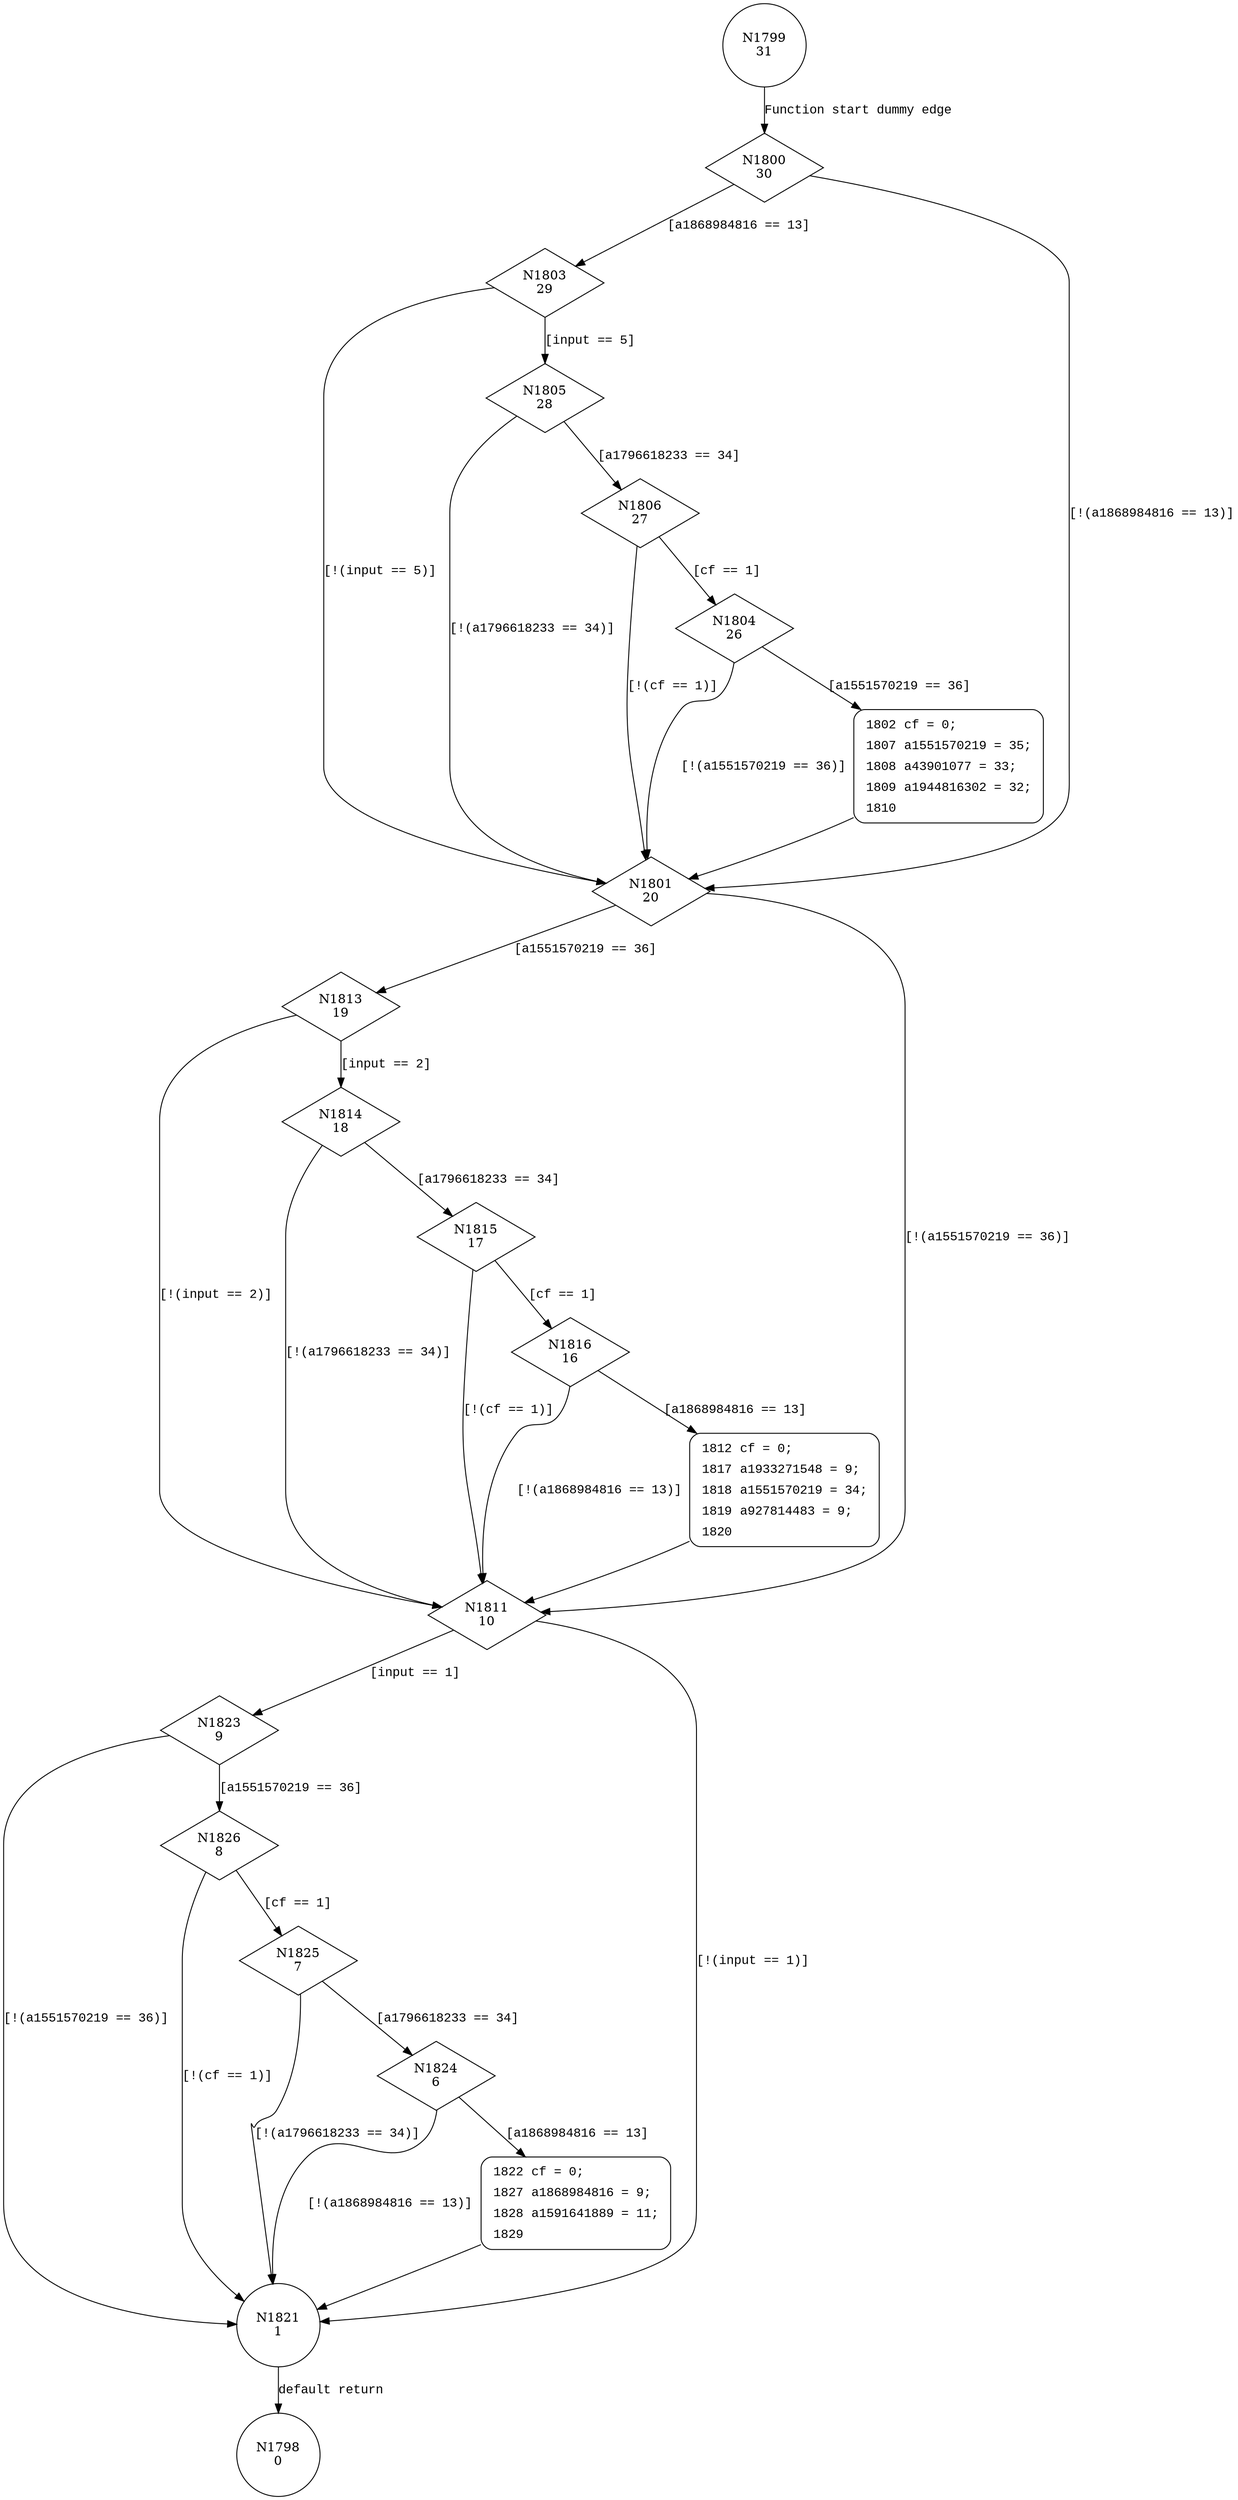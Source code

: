 digraph calculate_outputm152 {
1799 [shape="circle" label="N1799\n31"]
1800 [shape="diamond" label="N1800\n30"]
1803 [shape="diamond" label="N1803\n29"]
1801 [shape="diamond" label="N1801\n20"]
1813 [shape="diamond" label="N1813\n19"]
1811 [shape="diamond" label="N1811\n10"]
1823 [shape="diamond" label="N1823\n9"]
1821 [shape="circle" label="N1821\n1"]
1798 [shape="circle" label="N1798\n0"]
1826 [shape="diamond" label="N1826\n8"]
1825 [shape="diamond" label="N1825\n7"]
1824 [shape="diamond" label="N1824\n6"]
1822 [shape="circle" label="N1822\n5"]
1814 [shape="diamond" label="N1814\n18"]
1815 [shape="diamond" label="N1815\n17"]
1816 [shape="diamond" label="N1816\n16"]
1812 [shape="circle" label="N1812\n15"]
1805 [shape="diamond" label="N1805\n28"]
1806 [shape="diamond" label="N1806\n27"]
1804 [shape="diamond" label="N1804\n26"]
1802 [shape="circle" label="N1802\n25"]
1822 [style="filled,bold" penwidth="1" fillcolor="white" fontname="Courier New" shape="Mrecord" label=<<table border="0" cellborder="0" cellpadding="3" bgcolor="white"><tr><td align="right">1822</td><td align="left">cf = 0;</td></tr><tr><td align="right">1827</td><td align="left">a1868984816 = 9;</td></tr><tr><td align="right">1828</td><td align="left">a1591641889 = 11;</td></tr><tr><td align="right">1829</td><td align="left"></td></tr></table>>]
1822 -> 1821[label=""]
1812 [style="filled,bold" penwidth="1" fillcolor="white" fontname="Courier New" shape="Mrecord" label=<<table border="0" cellborder="0" cellpadding="3" bgcolor="white"><tr><td align="right">1812</td><td align="left">cf = 0;</td></tr><tr><td align="right">1817</td><td align="left">a1933271548 = 9;</td></tr><tr><td align="right">1818</td><td align="left">a1551570219 = 34;</td></tr><tr><td align="right">1819</td><td align="left">a927814483 = 9;</td></tr><tr><td align="right">1820</td><td align="left"></td></tr></table>>]
1812 -> 1811[label=""]
1802 [style="filled,bold" penwidth="1" fillcolor="white" fontname="Courier New" shape="Mrecord" label=<<table border="0" cellborder="0" cellpadding="3" bgcolor="white"><tr><td align="right">1802</td><td align="left">cf = 0;</td></tr><tr><td align="right">1807</td><td align="left">a1551570219 = 35;</td></tr><tr><td align="right">1808</td><td align="left">a43901077 = 33;</td></tr><tr><td align="right">1809</td><td align="left">a1944816302 = 32;</td></tr><tr><td align="right">1810</td><td align="left"></td></tr></table>>]
1802 -> 1801[label=""]
1799 -> 1800 [label="Function start dummy edge" fontname="Courier New"]
1800 -> 1803 [label="[a1868984816 == 13]" fontname="Courier New"]
1800 -> 1801 [label="[!(a1868984816 == 13)]" fontname="Courier New"]
1801 -> 1813 [label="[a1551570219 == 36]" fontname="Courier New"]
1801 -> 1811 [label="[!(a1551570219 == 36)]" fontname="Courier New"]
1811 -> 1823 [label="[input == 1]" fontname="Courier New"]
1811 -> 1821 [label="[!(input == 1)]" fontname="Courier New"]
1821 -> 1798 [label="default return" fontname="Courier New"]
1823 -> 1826 [label="[a1551570219 == 36]" fontname="Courier New"]
1823 -> 1821 [label="[!(a1551570219 == 36)]" fontname="Courier New"]
1826 -> 1825 [label="[cf == 1]" fontname="Courier New"]
1826 -> 1821 [label="[!(cf == 1)]" fontname="Courier New"]
1825 -> 1824 [label="[a1796618233 == 34]" fontname="Courier New"]
1825 -> 1821 [label="[!(a1796618233 == 34)]" fontname="Courier New"]
1824 -> 1822 [label="[a1868984816 == 13]" fontname="Courier New"]
1824 -> 1821 [label="[!(a1868984816 == 13)]" fontname="Courier New"]
1813 -> 1814 [label="[input == 2]" fontname="Courier New"]
1813 -> 1811 [label="[!(input == 2)]" fontname="Courier New"]
1814 -> 1815 [label="[a1796618233 == 34]" fontname="Courier New"]
1814 -> 1811 [label="[!(a1796618233 == 34)]" fontname="Courier New"]
1815 -> 1816 [label="[cf == 1]" fontname="Courier New"]
1815 -> 1811 [label="[!(cf == 1)]" fontname="Courier New"]
1816 -> 1812 [label="[a1868984816 == 13]" fontname="Courier New"]
1816 -> 1811 [label="[!(a1868984816 == 13)]" fontname="Courier New"]
1803 -> 1805 [label="[input == 5]" fontname="Courier New"]
1803 -> 1801 [label="[!(input == 5)]" fontname="Courier New"]
1805 -> 1806 [label="[a1796618233 == 34]" fontname="Courier New"]
1805 -> 1801 [label="[!(a1796618233 == 34)]" fontname="Courier New"]
1806 -> 1804 [label="[cf == 1]" fontname="Courier New"]
1806 -> 1801 [label="[!(cf == 1)]" fontname="Courier New"]
1804 -> 1802 [label="[a1551570219 == 36]" fontname="Courier New"]
1804 -> 1801 [label="[!(a1551570219 == 36)]" fontname="Courier New"]
}